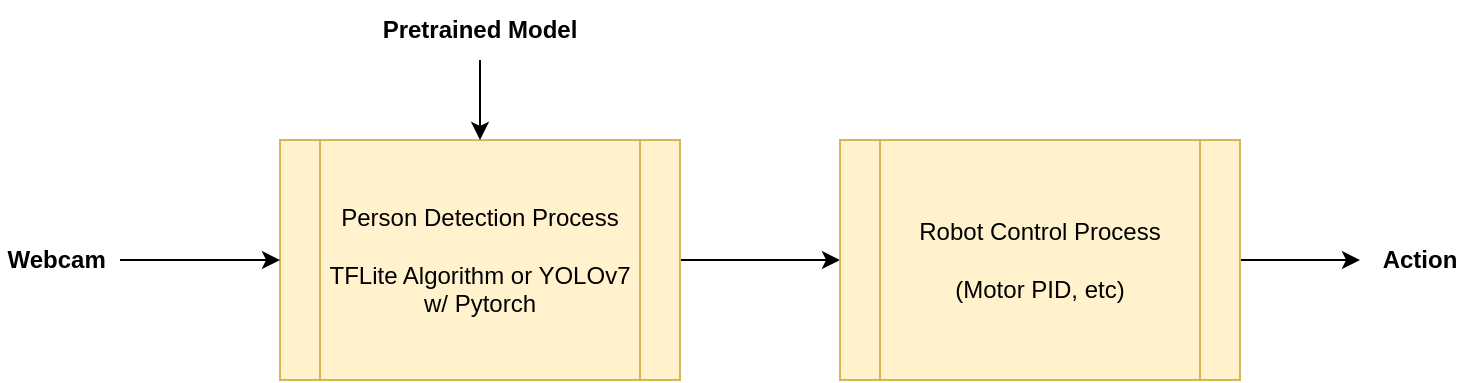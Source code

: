 <mxfile version="20.3.0" type="github">
  <diagram id="xJpW1Agtk43ZV3HT_28d" name="Page-1">
    <mxGraphModel dx="2066" dy="1060" grid="1" gridSize="10" guides="1" tooltips="1" connect="1" arrows="1" fold="1" page="1" pageScale="1" pageWidth="850" pageHeight="1100" math="0" shadow="0">
      <root>
        <mxCell id="0" />
        <mxCell id="1" parent="0" />
        <mxCell id="zH94phYv2ytMzzX6-p4_-7" style="edgeStyle=orthogonalEdgeStyle;rounded=0;orthogonalLoop=1;jettySize=auto;html=1;entryX=0;entryY=0.5;entryDx=0;entryDy=0;exitX=1;exitY=0.5;exitDx=0;exitDy=0;" edge="1" parent="1" source="zH94phYv2ytMzzX6-p4_-1" target="zH94phYv2ytMzzX6-p4_-2">
          <mxGeometry relative="1" as="geometry" />
        </mxCell>
        <mxCell id="zH94phYv2ytMzzX6-p4_-1" value="Person Detection Process&lt;br&gt;&lt;br&gt;TFLite Algorithm or YOLOv7 w/ Pytorch" style="shape=process;whiteSpace=wrap;html=1;backgroundOutline=1;fillColor=#fff2cc;strokeColor=#d6b656;" vertex="1" parent="1">
          <mxGeometry x="195" y="220" width="200" height="120" as="geometry" />
        </mxCell>
        <mxCell id="zH94phYv2ytMzzX6-p4_-8" style="edgeStyle=orthogonalEdgeStyle;rounded=0;orthogonalLoop=1;jettySize=auto;html=1;" edge="1" parent="1" source="zH94phYv2ytMzzX6-p4_-2">
          <mxGeometry relative="1" as="geometry">
            <mxPoint x="735" y="280" as="targetPoint" />
          </mxGeometry>
        </mxCell>
        <mxCell id="zH94phYv2ytMzzX6-p4_-2" value="Robot Control Process&lt;br&gt;&lt;br&gt;(Motor PID, etc)" style="shape=process;whiteSpace=wrap;html=1;backgroundOutline=1;fillColor=#fff2cc;strokeColor=#d6b656;" vertex="1" parent="1">
          <mxGeometry x="475" y="220" width="200" height="120" as="geometry" />
        </mxCell>
        <mxCell id="zH94phYv2ytMzzX6-p4_-6" style="edgeStyle=orthogonalEdgeStyle;rounded=0;orthogonalLoop=1;jettySize=auto;html=1;entryX=0.5;entryY=0;entryDx=0;entryDy=0;" edge="1" parent="1" source="zH94phYv2ytMzzX6-p4_-3" target="zH94phYv2ytMzzX6-p4_-1">
          <mxGeometry relative="1" as="geometry" />
        </mxCell>
        <mxCell id="zH94phYv2ytMzzX6-p4_-3" value="Pretrained Model" style="text;html=1;strokeColor=none;fillColor=none;align=center;verticalAlign=middle;whiteSpace=wrap;rounded=0;fontStyle=1" vertex="1" parent="1">
          <mxGeometry x="195" y="150" width="200" height="30" as="geometry" />
        </mxCell>
        <mxCell id="zH94phYv2ytMzzX6-p4_-5" style="edgeStyle=orthogonalEdgeStyle;rounded=0;orthogonalLoop=1;jettySize=auto;html=1;" edge="1" parent="1" source="zH94phYv2ytMzzX6-p4_-4" target="zH94phYv2ytMzzX6-p4_-1">
          <mxGeometry relative="1" as="geometry" />
        </mxCell>
        <mxCell id="zH94phYv2ytMzzX6-p4_-4" value="Webcam&amp;nbsp;" style="text;html=1;strokeColor=none;fillColor=none;align=center;verticalAlign=middle;whiteSpace=wrap;rounded=0;fontStyle=1" vertex="1" parent="1">
          <mxGeometry x="55" y="265" width="60" height="30" as="geometry" />
        </mxCell>
        <mxCell id="zH94phYv2ytMzzX6-p4_-10" value="Action" style="text;html=1;strokeColor=none;fillColor=none;align=center;verticalAlign=middle;whiteSpace=wrap;rounded=0;fontStyle=1" vertex="1" parent="1">
          <mxGeometry x="735" y="265" width="60" height="30" as="geometry" />
        </mxCell>
      </root>
    </mxGraphModel>
  </diagram>
</mxfile>
